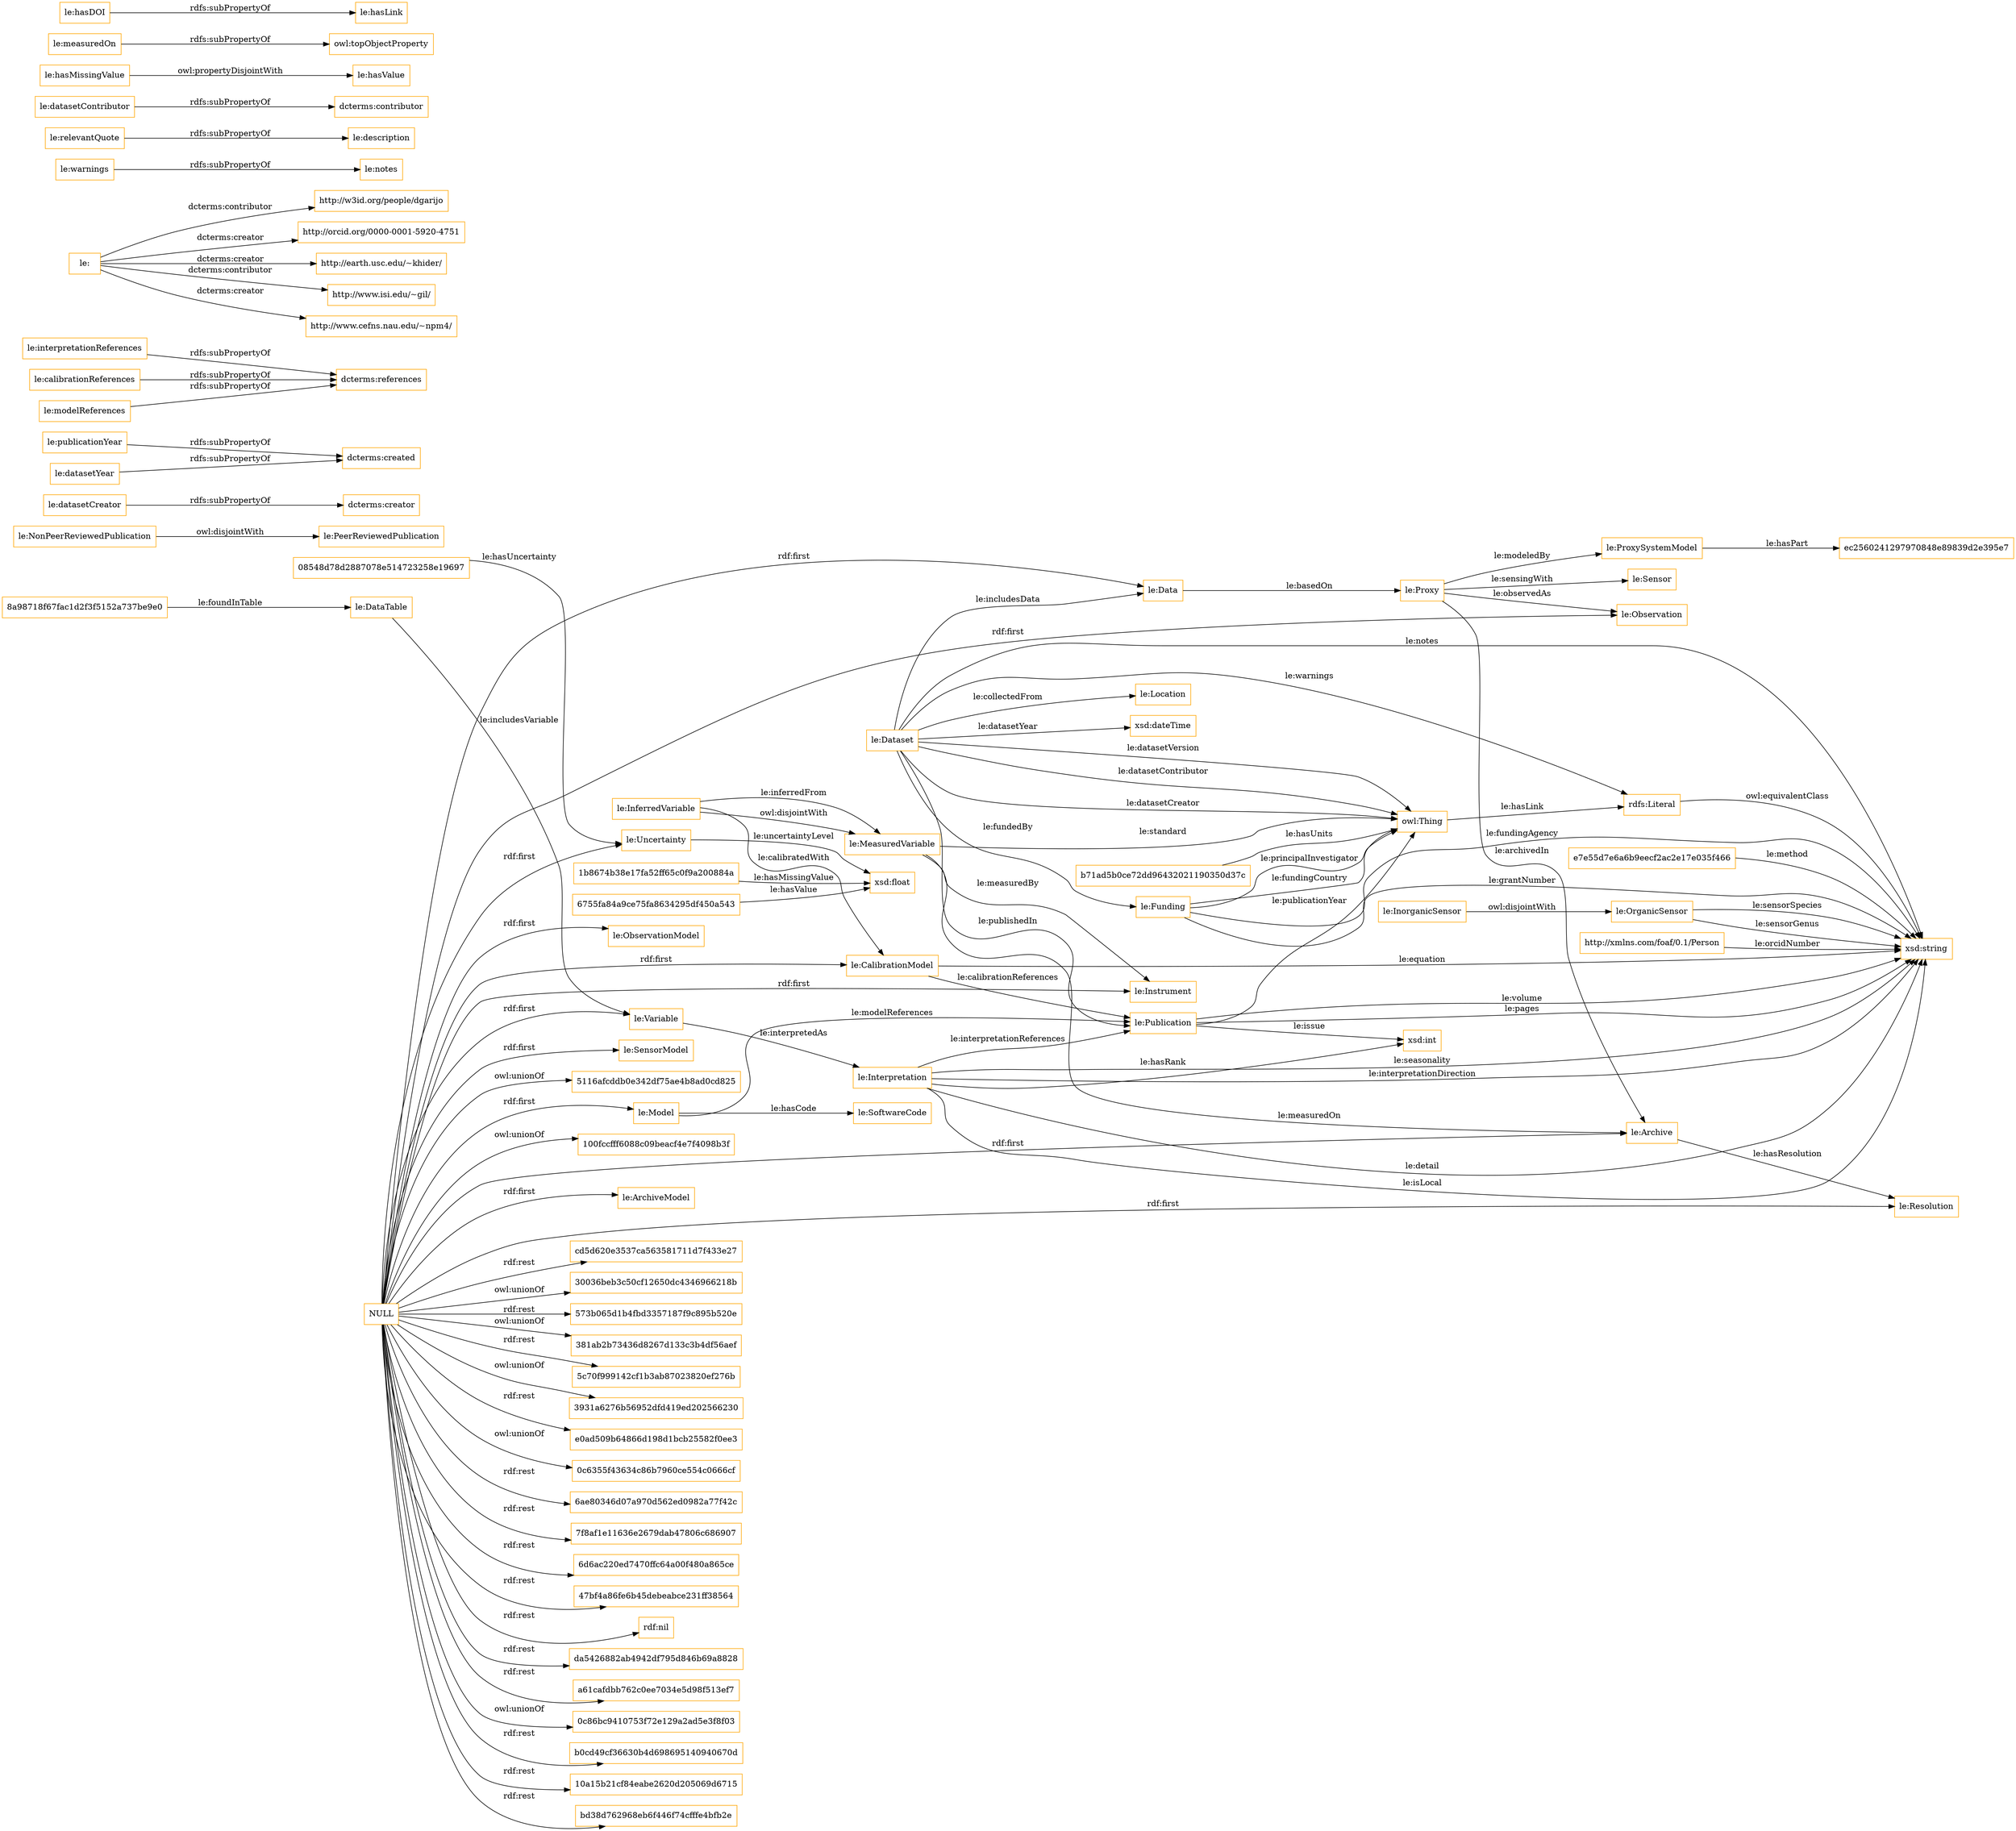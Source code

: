 digraph ar2dtool_diagram { 
rankdir=LR;
size="1501"
node [shape = rectangle, color="orange"]; "le:Proxy" "6755fa84a9ce75fa8634295df450a543" "le:ObservationModel" "le:NonPeerReviewedPublication" "le:Archive" "le:OrganicSensor" "le:SensorModel" "le:Uncertainty" "le:Variable" "le:Model" "le:PeerReviewedPublication" "le:Location" "le:InferredVariable" "ec2560241297970848e89839d2e395e7" "e7e55d7e6a6b9eecf2ac2e17e035f466" "le:Funding" "le:InorganicSensor" "http://xmlns.com/foaf/0.1/Person" "le:Publication" "le:Dataset" "8a98718f67fac1d2f3f5152a737be9e0" "le:Instrument" "le:SoftwareCode" "le:ArchiveModel" "le:Interpretation" "le:DataTable" "le:ProxySystemModel" "le:CalibrationModel" "le:MeasuredVariable" "le:Resolution" "le:Sensor" "le:Observation" "b71ad5b0ce72dd96432021190350d37c" "1b8674b38e17fa52ff65c0f9a200884a" "le:Data" "08548d78d2887078e514723258e19697" ; /*classes style*/
	"le:datasetCreator" -> "dcterms:creator" [ label = "rdfs:subPropertyOf" ];
	"le:publicationYear" -> "dcterms:created" [ label = "rdfs:subPropertyOf" ];
	"le:interpretationReferences" -> "dcterms:references" [ label = "rdfs:subPropertyOf" ];
	"le:" -> "http://w3id.org/people/dgarijo" [ label = "dcterms:contributor" ];
	"le:" -> "http://orcid.org/0000-0001-5920-4751" [ label = "dcterms:creator" ];
	"le:" -> "http://earth.usc.edu/~khider/" [ label = "dcterms:creator" ];
	"le:" -> "http://www.isi.edu/~gil/" [ label = "dcterms:contributor" ];
	"le:" -> "http://www.cefns.nau.edu/~npm4/" [ label = "dcterms:creator" ];
	"le:InferredVariable" -> "le:MeasuredVariable" [ label = "owl:disjointWith" ];
	"le:warnings" -> "le:notes" [ label = "rdfs:subPropertyOf" ];
	"le:relevantQuote" -> "le:description" [ label = "rdfs:subPropertyOf" ];
	"le:datasetYear" -> "dcterms:created" [ label = "rdfs:subPropertyOf" ];
	"le:InorganicSensor" -> "le:OrganicSensor" [ label = "owl:disjointWith" ];
	"NULL" -> "cd5d620e3537ca563581711d7f433e27" [ label = "rdf:rest" ];
	"NULL" -> "30036beb3c50cf12650dc4346966218b" [ label = "owl:unionOf" ];
	"NULL" -> "573b065d1b4fbd3357187f9c895b520e" [ label = "rdf:rest" ];
	"NULL" -> "le:ObservationModel" [ label = "rdf:first" ];
	"NULL" -> "381ab2b73436d8267d133c3b4df56aef" [ label = "owl:unionOf" ];
	"NULL" -> "5c70f999142cf1b3ab87023820ef276b" [ label = "rdf:rest" ];
	"NULL" -> "3931a6276b56952dfd419ed202566230" [ label = "owl:unionOf" ];
	"NULL" -> "e0ad509b64866d198d1bcb25582f0ee3" [ label = "rdf:rest" ];
	"NULL" -> "le:Archive" [ label = "rdf:first" ];
	"NULL" -> "0c6355f43634c86b7960ce554c0666cf" [ label = "owl:unionOf" ];
	"NULL" -> "6ae80346d07a970d562ed0982a77f42c" [ label = "rdf:rest" ];
	"NULL" -> "7f8af1e11636e2679dab47806c686907" [ label = "rdf:rest" ];
	"NULL" -> "le:Resolution" [ label = "rdf:first" ];
	"NULL" -> "6d6ac220ed7470ffc64a00f480a865ce" [ label = "rdf:rest" ];
	"NULL" -> "47bf4a86fe6b45debeabce231ff38564" [ label = "rdf:rest" ];
	"NULL" -> "le:Observation" [ label = "rdf:first" ];
	"NULL" -> "le:Variable" [ label = "rdf:first" ];
	"NULL" -> "rdf:nil" [ label = "rdf:rest" ];
	"NULL" -> "da5426882ab4942df795d846b69a8828" [ label = "rdf:rest" ];
	"NULL" -> "a61cafdbb762c0ee7034e5d98f513ef7" [ label = "rdf:rest" ];
	"NULL" -> "le:Data" [ label = "rdf:first" ];
	"NULL" -> "le:SensorModel" [ label = "rdf:first" ];
	"NULL" -> "le:Instrument" [ label = "rdf:first" ];
	"NULL" -> "le:Model" [ label = "rdf:first" ];
	"NULL" -> "le:Uncertainty" [ label = "rdf:first" ];
	"NULL" -> "0c86bc9410753f72e129a2ad5e3f8f03" [ label = "owl:unionOf" ];
	"NULL" -> "b0cd49cf36630b4d698695140940670d" [ label = "rdf:rest" ];
	"NULL" -> "10a15b21cf84eabe2620d205069d6715" [ label = "rdf:rest" ];
	"NULL" -> "le:CalibrationModel" [ label = "rdf:first" ];
	"NULL" -> "le:ArchiveModel" [ label = "rdf:first" ];
	"NULL" -> "bd38d762968eb6f446f74cfffe4bfb2e" [ label = "rdf:rest" ];
	"NULL" -> "5116afcddb0e342df75ae4b8ad0cd825" [ label = "owl:unionOf" ];
	"NULL" -> "100fccfff6088c09beacf4e7f4098b3f" [ label = "owl:unionOf" ];
	"le:datasetContributor" -> "dcterms:contributor" [ label = "rdfs:subPropertyOf" ];
	"le:calibrationReferences" -> "dcterms:references" [ label = "rdfs:subPropertyOf" ];
	"le:hasMissingValue" -> "le:hasValue" [ label = "owl:propertyDisjointWith" ];
	"le:NonPeerReviewedPublication" -> "le:PeerReviewedPublication" [ label = "owl:disjointWith" ];
	"le:measuredOn" -> "owl:topObjectProperty" [ label = "rdfs:subPropertyOf" ];
	"le:hasDOI" -> "le:hasLink" [ label = "rdfs:subPropertyOf" ];
	"le:modelReferences" -> "dcterms:references" [ label = "rdfs:subPropertyOf" ];
	"rdfs:Literal" -> "xsd:string" [ label = "owl:equivalentClass" ];
	"le:OrganicSensor" -> "xsd:string" [ label = "le:sensorSpecies" ];
	"08548d78d2887078e514723258e19697" -> "le:Uncertainty" [ label = "le:hasUncertainty" ];
	"le:Dataset" -> "owl:Thing" [ label = "le:datasetCreator" ];
	"le:Interpretation" -> "xsd:string" [ label = "le:detail" ];
	"le:Dataset" -> "le:Funding" [ label = "le:fundedBy" ];
	"le:Publication" -> "owl:Thing" [ label = "le:publicationYear" ];
	"le:MeasuredVariable" -> "le:Archive" [ label = "le:measuredOn" ];
	"le:Funding" -> "owl:Thing" [ label = "le:fundingCountry" ];
	"1b8674b38e17fa52ff65c0f9a200884a" -> "xsd:float" [ label = "le:hasMissingValue" ];
	"le:ProxySystemModel" -> "ec2560241297970848e89839d2e395e7" [ label = "le:hasPart" ];
	"le:MeasuredVariable" -> "owl:Thing" [ label = "le:standard" ];
	"le:Data" -> "le:Proxy" [ label = "le:basedOn" ];
	"le:Dataset" -> "rdfs:Literal" [ label = "le:warnings" ];
	"le:OrganicSensor" -> "xsd:string" [ label = "le:sensorGenus" ];
	"le:Dataset" -> "owl:Thing" [ label = "le:datasetVersion" ];
	"le:Proxy" -> "le:Archive" [ label = "le:archivedIn" ];
	"owl:Thing" -> "rdfs:Literal" [ label = "le:hasLink" ];
	"le:Interpretation" -> "xsd:int" [ label = "le:hasRank" ];
	"e7e55d7e6a6b9eecf2ac2e17e035f466" -> "xsd:string" [ label = "le:method" ];
	"le:Interpretation" -> "xsd:string" [ label = "le:isLocal" ];
	"le:CalibrationModel" -> "xsd:string" [ label = "le:equation" ];
	"le:Interpretation" -> "xsd:string" [ label = "le:seasonality" ];
	"le:Proxy" -> "le:Sensor" [ label = "le:sensingWith" ];
	"le:CalibrationModel" -> "le:Publication" [ label = "le:calibrationReferences" ];
	"le:Dataset" -> "le:Publication" [ label = "le:publishedIn" ];
	"le:Funding" -> "xsd:string" [ label = "le:fundingAgency" ];
	"le:InferredVariable" -> "le:MeasuredVariable" [ label = "le:inferredFrom" ];
	"b71ad5b0ce72dd96432021190350d37c" -> "owl:Thing" [ label = "le:hasUnits" ];
	"le:Proxy" -> "le:ProxySystemModel" [ label = "le:modeledBy" ];
	"le:Interpretation" -> "le:Publication" [ label = "le:interpretationReferences" ];
	"le:Publication" -> "xsd:string" [ label = "le:pages" ];
	"le:Publication" -> "xsd:string" [ label = "le:volume" ];
	"le:InferredVariable" -> "le:CalibrationModel" [ label = "le:calibratedWith" ];
	"le:Dataset" -> "xsd:dateTime" [ label = "le:datasetYear" ];
	"le:Model" -> "le:Publication" [ label = "le:modelReferences" ];
	"6755fa84a9ce75fa8634295df450a543" -> "xsd:float" [ label = "le:hasValue" ];
	"le:Dataset" -> "le:Data" [ label = "le:includesData" ];
	"le:Proxy" -> "le:Observation" [ label = "le:observedAs" ];
	"le:Interpretation" -> "xsd:string" [ label = "le:interpretationDirection" ];
	"le:Dataset" -> "le:Location" [ label = "le:collectedFrom" ];
	"le:Archive" -> "le:Resolution" [ label = "le:hasResolution" ];
	"http://xmlns.com/foaf/0.1/Person" -> "xsd:string" [ label = "le:orcidNumber" ];
	"8a98718f67fac1d2f3f5152a737be9e0" -> "le:DataTable" [ label = "le:foundInTable" ];
	"le:DataTable" -> "le:Variable" [ label = "le:includesVariable" ];
	"le:Dataset" -> "owl:Thing" [ label = "le:datasetContributor" ];
	"le:Dataset" -> "xsd:string" [ label = "le:notes" ];
	"le:Funding" -> "owl:Thing" [ label = "le:principalInvestigator" ];
	"le:Model" -> "le:SoftwareCode" [ label = "le:hasCode" ];
	"le:Uncertainty" -> "xsd:float" [ label = "le:uncertaintyLevel" ];
	"le:Publication" -> "xsd:int" [ label = "le:issue" ];
	"le:Funding" -> "xsd:string" [ label = "le:grantNumber" ];
	"le:Variable" -> "le:Interpretation" [ label = "le:interpretedAs" ];
	"le:MeasuredVariable" -> "le:Instrument" [ label = "le:measuredBy" ];

}
